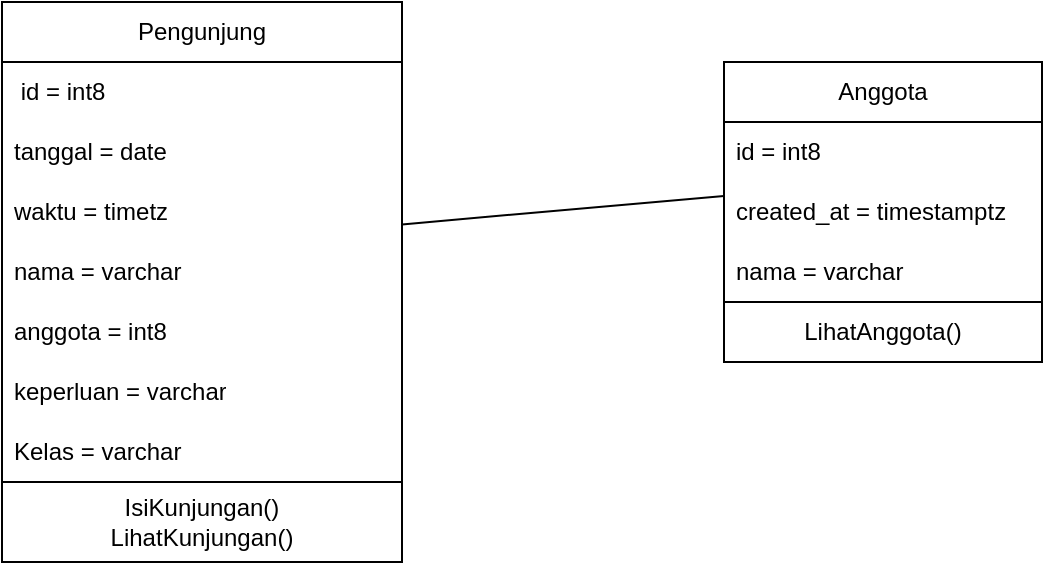 <mxfile version="22.0.8" type="github">
  <diagram name="Page-1" id="89rC2XyS4LJrXGPT7BXA">
    <mxGraphModel dx="978" dy="529" grid="1" gridSize="10" guides="1" tooltips="1" connect="1" arrows="1" fold="1" page="1" pageScale="1" pageWidth="850" pageHeight="1100" math="0" shadow="0">
      <root>
        <mxCell id="0" />
        <mxCell id="1" parent="0" />
        <mxCell id="qe3c3DwokODAp4LEfsth-1" value="Pengunjung" style="swimlane;fontStyle=0;childLayout=stackLayout;horizontal=1;startSize=30;horizontalStack=0;resizeParent=1;resizeParentMax=0;resizeLast=0;collapsible=1;marginBottom=0;whiteSpace=wrap;html=1;movable=1;resizable=1;rotatable=1;deletable=1;editable=1;locked=0;connectable=1;" vertex="1" parent="1">
          <mxGeometry x="160" y="170" width="200" height="240" as="geometry" />
        </mxCell>
        <mxCell id="qe3c3DwokODAp4LEfsth-2" value="&amp;nbsp;id = int8" style="text;strokeColor=none;fillColor=none;align=left;verticalAlign=middle;spacingLeft=4;spacingRight=4;overflow=hidden;points=[[0,0.5],[1,0.5]];portConstraint=eastwest;rotatable=0;whiteSpace=wrap;html=1;" vertex="1" parent="qe3c3DwokODAp4LEfsth-1">
          <mxGeometry y="30" width="200" height="30" as="geometry" />
        </mxCell>
        <mxCell id="qe3c3DwokODAp4LEfsth-3" value="tanggal = date" style="text;strokeColor=none;fillColor=none;align=left;verticalAlign=middle;spacingLeft=4;spacingRight=4;overflow=hidden;points=[[0,0.5],[1,0.5]];portConstraint=eastwest;rotatable=0;whiteSpace=wrap;html=1;" vertex="1" parent="qe3c3DwokODAp4LEfsth-1">
          <mxGeometry y="60" width="200" height="30" as="geometry" />
        </mxCell>
        <mxCell id="qe3c3DwokODAp4LEfsth-4" value="waktu = timetz" style="text;strokeColor=none;fillColor=none;align=left;verticalAlign=middle;spacingLeft=4;spacingRight=4;overflow=hidden;points=[[0,0.5],[1,0.5]];portConstraint=eastwest;rotatable=0;whiteSpace=wrap;html=1;" vertex="1" parent="qe3c3DwokODAp4LEfsth-1">
          <mxGeometry y="90" width="200" height="30" as="geometry" />
        </mxCell>
        <mxCell id="qe3c3DwokODAp4LEfsth-33" value="nama = varchar" style="text;strokeColor=none;fillColor=none;align=left;verticalAlign=middle;spacingLeft=4;spacingRight=4;overflow=hidden;points=[[0,0.5],[1,0.5]];portConstraint=eastwest;rotatable=0;whiteSpace=wrap;html=1;" vertex="1" parent="qe3c3DwokODAp4LEfsth-1">
          <mxGeometry y="120" width="200" height="30" as="geometry" />
        </mxCell>
        <mxCell id="qe3c3DwokODAp4LEfsth-34" value="anggota = int8&amp;nbsp;" style="text;strokeColor=none;fillColor=none;align=left;verticalAlign=middle;spacingLeft=4;spacingRight=4;overflow=hidden;points=[[0,0.5],[1,0.5]];portConstraint=eastwest;rotatable=0;whiteSpace=wrap;html=1;" vertex="1" parent="qe3c3DwokODAp4LEfsth-1">
          <mxGeometry y="150" width="200" height="30" as="geometry" />
        </mxCell>
        <mxCell id="qe3c3DwokODAp4LEfsth-41" value="keperluan = varchar" style="text;strokeColor=none;fillColor=none;align=left;verticalAlign=middle;spacingLeft=4;spacingRight=4;overflow=hidden;points=[[0,0.5],[1,0.5]];portConstraint=eastwest;rotatable=0;whiteSpace=wrap;html=1;" vertex="1" parent="qe3c3DwokODAp4LEfsth-1">
          <mxGeometry y="180" width="200" height="30" as="geometry" />
        </mxCell>
        <mxCell id="qe3c3DwokODAp4LEfsth-45" value="Kelas = varchar" style="text;strokeColor=none;fillColor=none;align=left;verticalAlign=middle;spacingLeft=4;spacingRight=4;overflow=hidden;points=[[0,0.5],[1,0.5]];portConstraint=eastwest;rotatable=0;whiteSpace=wrap;html=1;" vertex="1" parent="qe3c3DwokODAp4LEfsth-1">
          <mxGeometry y="210" width="200" height="30" as="geometry" />
        </mxCell>
        <mxCell id="qe3c3DwokODAp4LEfsth-11" value="Anggota" style="swimlane;fontStyle=0;childLayout=stackLayout;horizontal=1;startSize=30;horizontalStack=0;resizeParent=1;resizeParentMax=0;resizeLast=0;collapsible=1;marginBottom=0;whiteSpace=wrap;html=1;movable=1;resizable=1;rotatable=1;deletable=1;editable=1;locked=0;connectable=1;" vertex="1" parent="1">
          <mxGeometry x="521" y="200" width="159" height="120" as="geometry" />
        </mxCell>
        <mxCell id="qe3c3DwokODAp4LEfsth-14" value="id = int8" style="text;strokeColor=none;fillColor=none;align=left;verticalAlign=middle;spacingLeft=4;spacingRight=4;overflow=hidden;points=[[0,0.5],[1,0.5]];portConstraint=eastwest;rotatable=0;whiteSpace=wrap;html=1;movable=0;resizable=0;deletable=0;editable=0;locked=1;connectable=0;" vertex="1" parent="qe3c3DwokODAp4LEfsth-11">
          <mxGeometry y="30" width="159" height="30" as="geometry" />
        </mxCell>
        <mxCell id="qe3c3DwokODAp4LEfsth-49" value="created_at = timestamptz" style="text;strokeColor=none;fillColor=none;align=left;verticalAlign=middle;spacingLeft=4;spacingRight=4;overflow=hidden;points=[[0,0.5],[1,0.5]];portConstraint=eastwest;rotatable=0;whiteSpace=wrap;html=1;" vertex="1" parent="qe3c3DwokODAp4LEfsth-11">
          <mxGeometry y="60" width="159" height="30" as="geometry" />
        </mxCell>
        <mxCell id="qe3c3DwokODAp4LEfsth-50" value="nama = varchar" style="text;strokeColor=none;fillColor=none;align=left;verticalAlign=middle;spacingLeft=4;spacingRight=4;overflow=hidden;points=[[0,0.5],[1,0.5]];portConstraint=eastwest;rotatable=0;whiteSpace=wrap;html=1;" vertex="1" parent="qe3c3DwokODAp4LEfsth-11">
          <mxGeometry y="90" width="159" height="30" as="geometry" />
        </mxCell>
        <mxCell id="qe3c3DwokODAp4LEfsth-21" value="LihatAnggota()" style="rounded=0;whiteSpace=wrap;html=1;" vertex="1" parent="1">
          <mxGeometry x="521" y="320" width="159" height="30" as="geometry" />
        </mxCell>
        <mxCell id="qe3c3DwokODAp4LEfsth-43" value="IsiKunjungan()&lt;br&gt;LihatKunjungan()" style="rounded=0;whiteSpace=wrap;html=1;" vertex="1" parent="1">
          <mxGeometry x="160" y="410" width="200" height="40" as="geometry" />
        </mxCell>
        <mxCell id="qe3c3DwokODAp4LEfsth-56" value="" style="endArrow=none;html=1;rounded=0;" edge="1" parent="1" source="qe3c3DwokODAp4LEfsth-1" target="qe3c3DwokODAp4LEfsth-11">
          <mxGeometry width="50" height="50" relative="1" as="geometry">
            <mxPoint x="410" y="260" as="sourcePoint" />
            <mxPoint x="460" y="210" as="targetPoint" />
          </mxGeometry>
        </mxCell>
      </root>
    </mxGraphModel>
  </diagram>
</mxfile>
